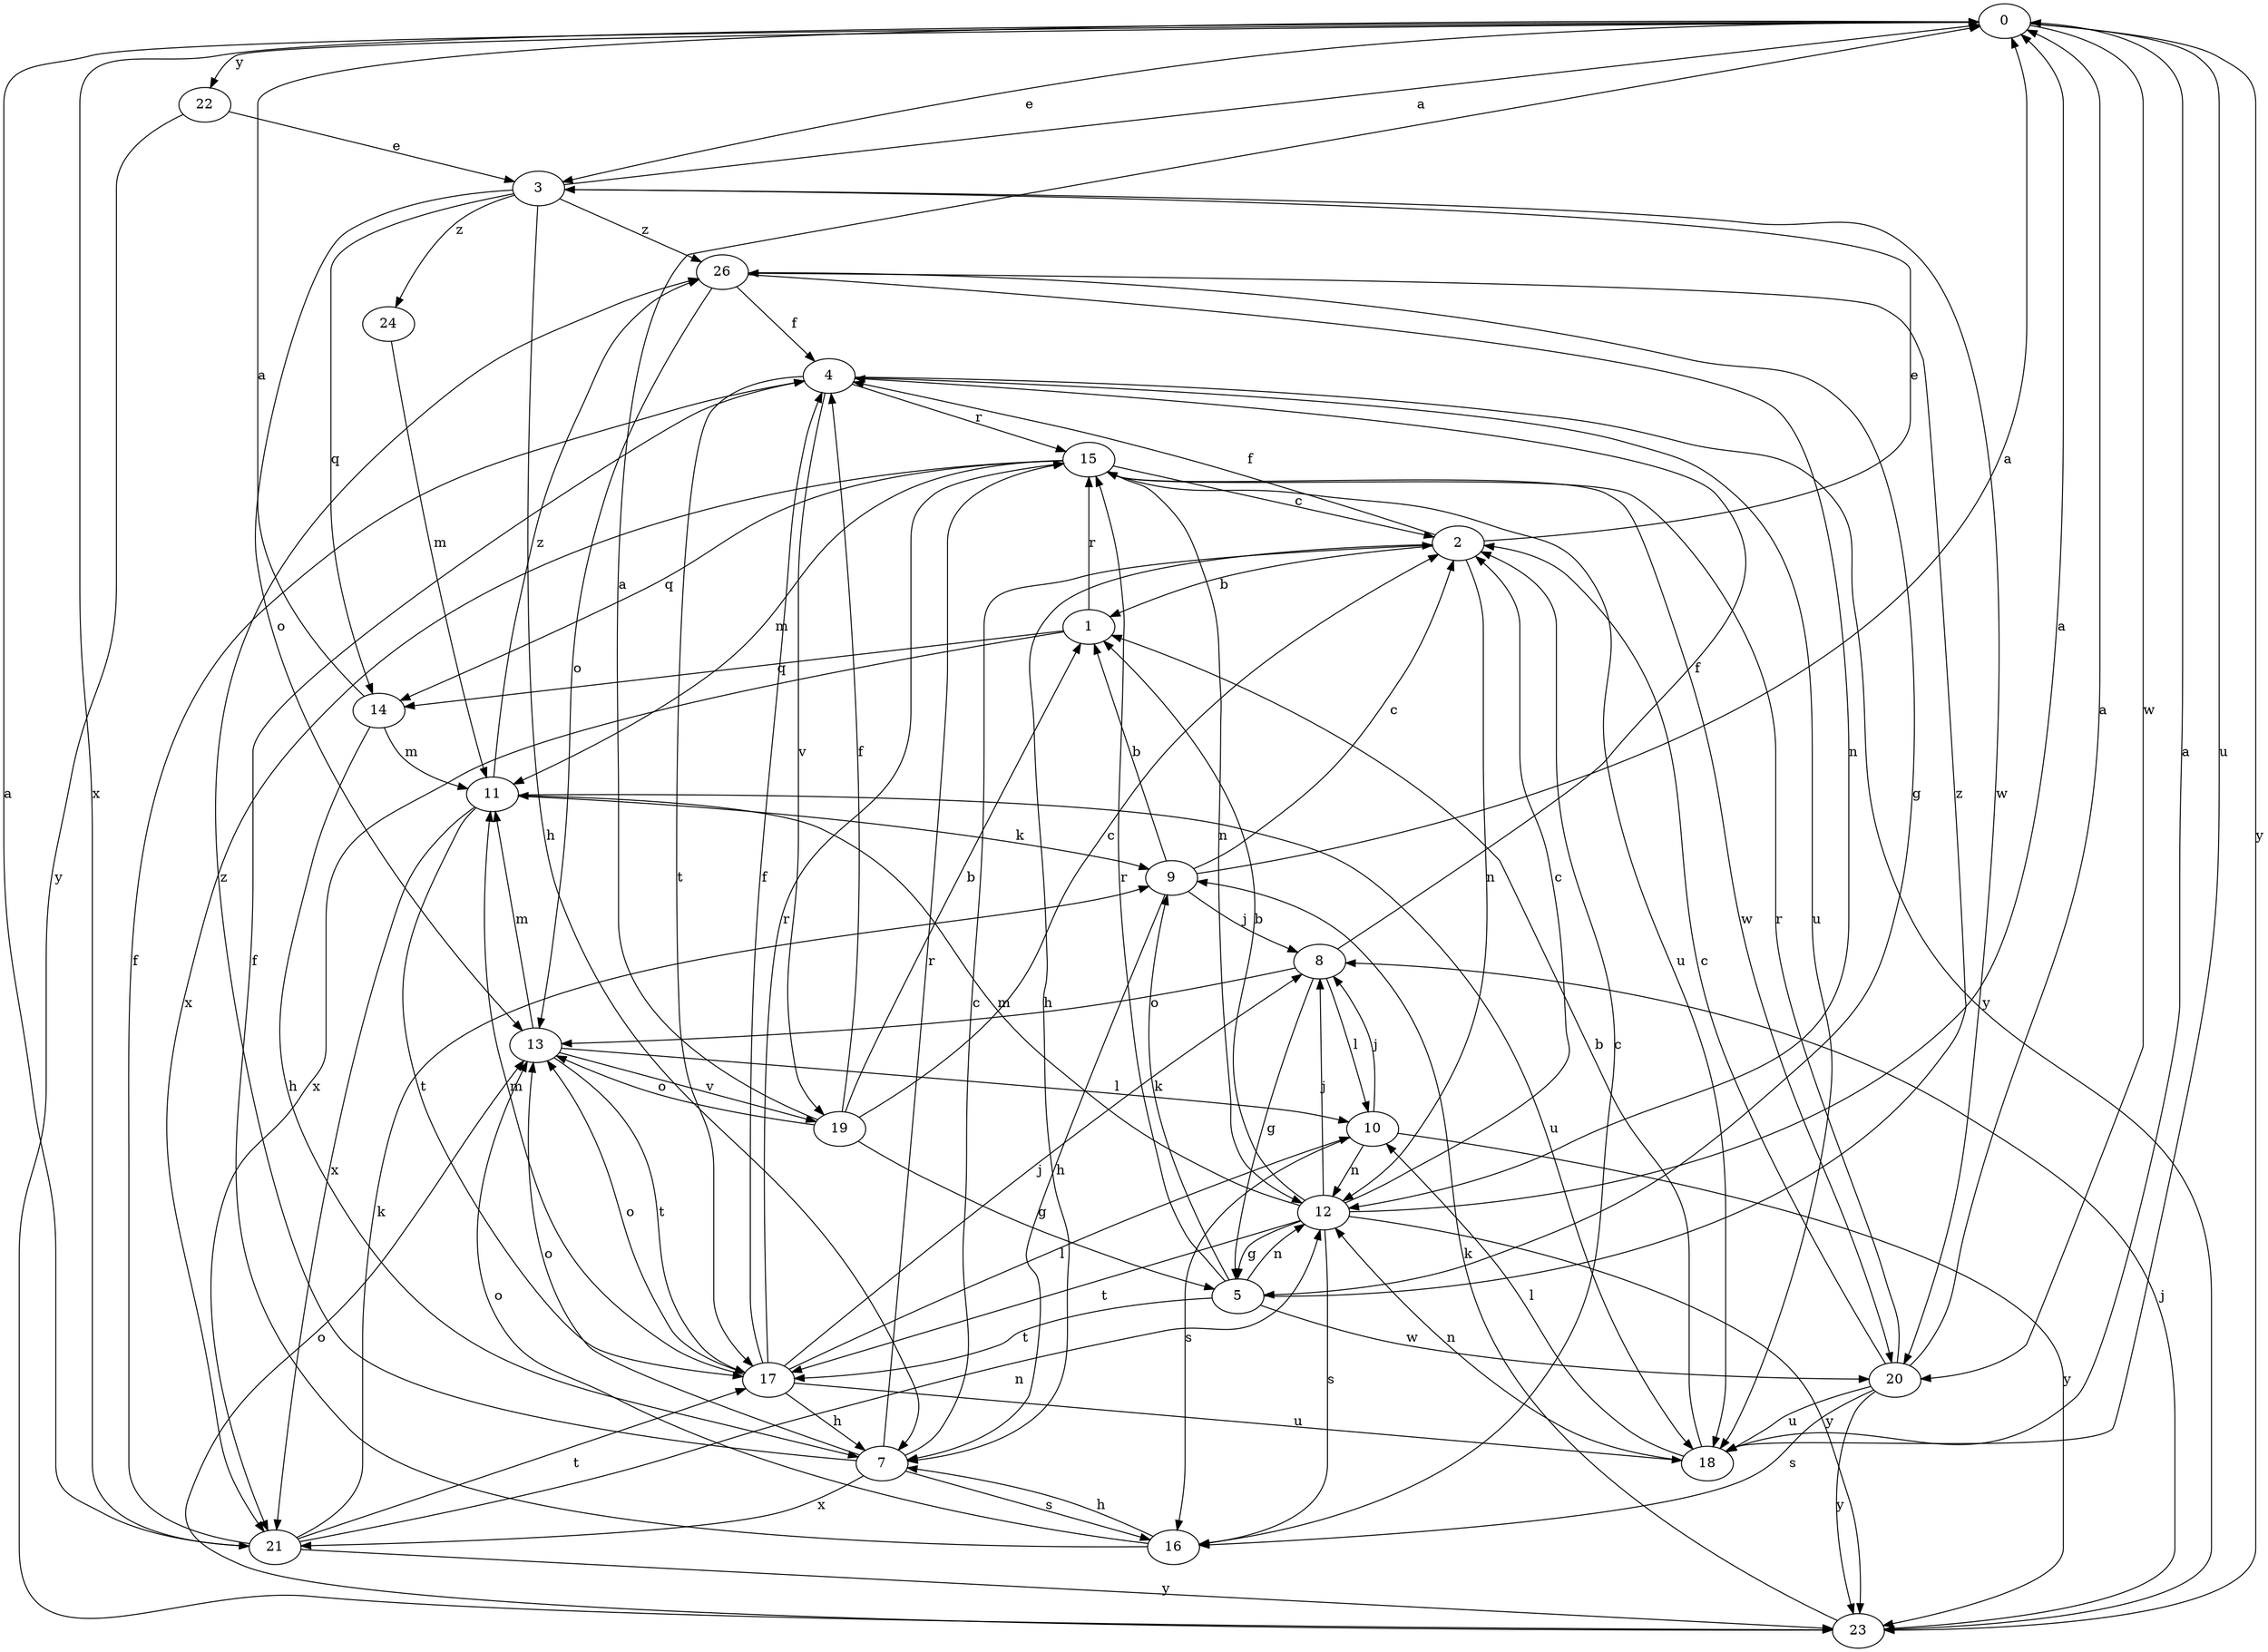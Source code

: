 strict digraph  {
0;
1;
2;
3;
4;
5;
7;
8;
9;
10;
11;
12;
13;
14;
15;
16;
17;
18;
19;
20;
21;
22;
23;
24;
26;
0 -> 3  [label=e];
0 -> 18  [label=u];
0 -> 20  [label=w];
0 -> 21  [label=x];
0 -> 22  [label=y];
0 -> 23  [label=y];
1 -> 14  [label=q];
1 -> 15  [label=r];
1 -> 21  [label=x];
2 -> 1  [label=b];
2 -> 3  [label=e];
2 -> 4  [label=f];
2 -> 7  [label=h];
2 -> 12  [label=n];
3 -> 0  [label=a];
3 -> 7  [label=h];
3 -> 13  [label=o];
3 -> 14  [label=q];
3 -> 20  [label=w];
3 -> 24  [label=z];
3 -> 26  [label=z];
4 -> 15  [label=r];
4 -> 17  [label=t];
4 -> 18  [label=u];
4 -> 19  [label=v];
4 -> 23  [label=y];
5 -> 9  [label=k];
5 -> 12  [label=n];
5 -> 15  [label=r];
5 -> 17  [label=t];
5 -> 20  [label=w];
5 -> 26  [label=z];
7 -> 2  [label=c];
7 -> 13  [label=o];
7 -> 15  [label=r];
7 -> 16  [label=s];
7 -> 21  [label=x];
7 -> 26  [label=z];
8 -> 4  [label=f];
8 -> 5  [label=g];
8 -> 10  [label=l];
8 -> 13  [label=o];
9 -> 0  [label=a];
9 -> 1  [label=b];
9 -> 2  [label=c];
9 -> 7  [label=h];
9 -> 8  [label=j];
10 -> 8  [label=j];
10 -> 12  [label=n];
10 -> 16  [label=s];
10 -> 23  [label=y];
11 -> 9  [label=k];
11 -> 17  [label=t];
11 -> 18  [label=u];
11 -> 21  [label=x];
11 -> 26  [label=z];
12 -> 0  [label=a];
12 -> 1  [label=b];
12 -> 2  [label=c];
12 -> 5  [label=g];
12 -> 8  [label=j];
12 -> 11  [label=m];
12 -> 16  [label=s];
12 -> 17  [label=t];
12 -> 23  [label=y];
13 -> 10  [label=l];
13 -> 11  [label=m];
13 -> 17  [label=t];
13 -> 19  [label=v];
14 -> 0  [label=a];
14 -> 7  [label=h];
14 -> 11  [label=m];
15 -> 2  [label=c];
15 -> 11  [label=m];
15 -> 12  [label=n];
15 -> 14  [label=q];
15 -> 18  [label=u];
15 -> 20  [label=w];
15 -> 21  [label=x];
16 -> 2  [label=c];
16 -> 4  [label=f];
16 -> 7  [label=h];
16 -> 13  [label=o];
17 -> 4  [label=f];
17 -> 7  [label=h];
17 -> 8  [label=j];
17 -> 10  [label=l];
17 -> 11  [label=m];
17 -> 13  [label=o];
17 -> 15  [label=r];
17 -> 18  [label=u];
18 -> 0  [label=a];
18 -> 1  [label=b];
18 -> 10  [label=l];
18 -> 12  [label=n];
19 -> 0  [label=a];
19 -> 1  [label=b];
19 -> 2  [label=c];
19 -> 4  [label=f];
19 -> 5  [label=g];
19 -> 13  [label=o];
20 -> 0  [label=a];
20 -> 2  [label=c];
20 -> 15  [label=r];
20 -> 16  [label=s];
20 -> 18  [label=u];
20 -> 23  [label=y];
21 -> 0  [label=a];
21 -> 4  [label=f];
21 -> 9  [label=k];
21 -> 12  [label=n];
21 -> 17  [label=t];
21 -> 23  [label=y];
22 -> 3  [label=e];
22 -> 23  [label=y];
23 -> 8  [label=j];
23 -> 9  [label=k];
23 -> 13  [label=o];
24 -> 11  [label=m];
26 -> 4  [label=f];
26 -> 5  [label=g];
26 -> 12  [label=n];
26 -> 13  [label=o];
}
